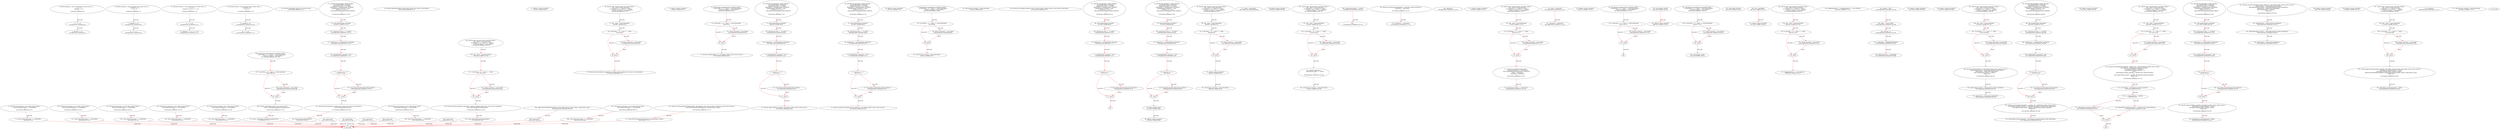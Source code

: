 digraph  {
13 [label="2_ function add(uint a, uint b) internal pure returns (uint c) {	 \n        c = a + b;\n        require(c >= a);\n    }\n13-function_definition-3-6", method="add(uint a,uint b)", type_label=function_definition];
31 [label="3_ c = a + b;\n31-expression_statement-4-4", method="add(uint a,uint b)", type_label=expression_statement];
37 [label="4_ require(c >= a);\n37-expression_statement-5-5", method="add(uint a,uint b)", type_label=expression_statement];
44 [label="6_ function sub(uint a, uint b) internal pure returns (uint c) {	 \n        require(b <= a);\n        c = a - b;\n    }\n44-function_definition-7-10", method="sub(uint a,uint b)", type_label=function_definition];
62 [label="7_ require(b <= a);\n62-expression_statement-8-8", method="sub(uint a,uint b)", type_label=expression_statement];
69 [label="8_ c = a - b;\n69-expression_statement-9-9", method="sub(uint a,uint b)", type_label=expression_statement];
75 [label="10_ function mul(uint a, uint b) internal pure returns (uint c) {	 \n        c = a * b;\n        require(a == 0 || c / a == b);\n    }\n75-function_definition-11-14", method="mul(uint a,uint b)", type_label=function_definition];
93 [label="11_ c = a * b;\n93-expression_statement-12-12", method="mul(uint a,uint b)", type_label=expression_statement];
99 [label="12_ require(a == 0 || c / a == b);\n99-expression_statement-13-13", method="mul(uint a,uint b)", type_label=expression_statement];
112 [label="14_ function div(uint a, uint b) internal pure returns (uint c) {	 \n        require(b > 0);\n        c = a / b;\n    }\n112-function_definition-15-18", method="div(uint a,uint b)", type_label=function_definition];
130 [label="15_ require(b > 0);\n130-expression_statement-16-16", method="div(uint a,uint b)", type_label=expression_statement];
137 [label="16_ c = a / b;\n137-expression_statement-17-17", method="div(uint a,uint b)", type_label=expression_statement];
146 [label="20_ function totalSupply() public view returns (uint);\n146-function_definition-21-21", method="totalSupply()", type_label=function_definition];
154 [label="21_ function bug_tmstmp25() view public returns (bool) {\n    return block.timestamp >= 1546300800;\n  }\n154-function_definition-22-24", method="bug_tmstmp25()", type_label=function_definition];
163 [label="22_ return block.timestamp >= 1546300800;\n163-return-23-23", method="bug_tmstmp25()", type_label=return];
169 [label="24_ function balanceOf(address tokenOwner) public view returns (uint balance);\n169-function_definition-25-25", method="balanceOf(address tokenOwner)", type_label=function_definition];
182 [label="25_ address winner_tmstmp19;\n182-new_variable-26-26", method="", type_label=new_variable];
186 [label="26_ function play_tmstmp19(uint startTime) public {\n	uint _vtime = block.timestamp;\n	if (startTime + (5 * 1 days) == _vtime){\n		winner_tmstmp19 = msg.sender;}}\n186-function_definition-27-30", method="play_tmstmp19(uint startTime)", type_label=function_definition];
194 [label="27_ uint _vtime = block.timestamp;\n194-new_variable-28-28", method="play_tmstmp19(uint startTime)", type_label=new_variable];
202 [label="28_ if_startTime + (5 * 1 days) == _vtime\n202-if-29-30", method="play_tmstmp19(uint startTime)", type_label=if];
2109 [label="28_ end_if", method="play_tmstmp19(uint startTime)", type_label=end_if];
213 [label="29_ winner_tmstmp19 = msg.sender;\n213-expression_statement-30-30", method="play_tmstmp19(uint startTime)", type_label=expression_statement];
219 [label="30_ function allowance(address tokenOwner, address spender) public view returns (uint remaining);\n219-function_definition-31-31", method="allowance(address tokenOwner,address spender)", type_label=function_definition];
236 [label="31_ address winner_tmstmp26;\n236-new_variable-32-32", method="", type_label=new_variable];
240 [label="32_ function play_tmstmp26(uint startTime) public {\n	if (startTime + (5 * 1 days) == block.timestamp){\n		winner_tmstmp26 = msg.sender;}}\n240-function_definition-33-35", method="play_tmstmp26(uint startTime)", type_label=function_definition];
248 [label="33_ if_startTime + (5 * 1 days) == block.timestamp\n248-if-34-35", method="play_tmstmp26(uint startTime)", type_label=if];
2155 [label="33_ end_if", method="play_tmstmp26(uint startTime)", type_label=end_if];
261 [label="34_ winner_tmstmp26 = msg.sender;\n261-expression_statement-35-35", method="play_tmstmp26(uint startTime)", type_label=expression_statement];
267 [label="35_ function transfer(address to, uint tokens) public returns (bool success);\n267-function_definition-36-36", method="transfer(address to,uint tokens)", type_label=function_definition];
283 [label="36_ function bug_tmstmp20 () public payable {\n	uint pastBlockTime_tmstmp20;  \n	require(msg.value == 10 ether);  \n        require(now != pastBlockTime_tmstmp20);  \n        pastBlockTime_tmstmp20 = now;        \n        if(now % 15 == 0) {  \n            msg.sender.transfer(address(this).balance);\n        }\n    }\n283-function_definition-37-45", method="bug_tmstmp20()", type_label=function_definition];
288 [label="37_ uint pastBlockTime_tmstmp20;\n288-new_variable-38-38", method="bug_tmstmp20()", type_label=new_variable];
293 [label="38_ require(msg.value == 10 ether);\n293-expression_statement-39-39", method="bug_tmstmp20()", type_label=expression_statement];
303 [label="39_ require(now != pastBlockTime_tmstmp20);\n303-expression_statement-40-40", method="bug_tmstmp20()", type_label=expression_statement];
310 [label="40_ pastBlockTime_tmstmp20 = now;\n310-expression_statement-41-41", method="bug_tmstmp20()", type_label=expression_statement];
314 [label="41_ if_now % 15 == 0\n314-if-42-44", method="bug_tmstmp20()", type_label=if];
2221 [label="41_ end_if", method="bug_tmstmp20()", type_label=end_if];
321 [label="42_ msg.sender.transfer(address(this).balance);\n321-expression_statement-43-43", method="bug_tmstmp20()", type_label=expression_statement];
334 [label="45_ function approve(address spender, uint tokens) public returns (bool success);\n334-function_definition-46-46", method="approve(address spender,uint tokens)", type_label=function_definition];
350 [label="46_ function bug_tmstmp32 () public payable {\n	uint pastBlockTime_tmstmp32;  \n	require(msg.value == 10 ether);  \n        require(now != pastBlockTime_tmstmp32);  \n        pastBlockTime_tmstmp32 = now;        \n        if(now % 15 == 0) {  \n            msg.sender.transfer(address(this).balance);\n        }\n    }\n350-function_definition-47-55", method="bug_tmstmp32()", type_label=function_definition];
355 [label="47_ uint pastBlockTime_tmstmp32;\n355-new_variable-48-48", method="bug_tmstmp32()", type_label=new_variable];
360 [label="48_ require(msg.value == 10 ether);\n360-expression_statement-49-49", method="bug_tmstmp32()", type_label=expression_statement];
370 [label="49_ require(now != pastBlockTime_tmstmp32);\n370-expression_statement-50-50", method="bug_tmstmp32()", type_label=expression_statement];
377 [label="50_ pastBlockTime_tmstmp32 = now;\n377-expression_statement-51-51", method="bug_tmstmp32()", type_label=expression_statement];
381 [label="51_ if_now % 15 == 0\n381-if-52-54", method="bug_tmstmp32()", type_label=if];
2288 [label="51_ end_if", method="bug_tmstmp32()", type_label=end_if];
388 [label="52_ msg.sender.transfer(address(this).balance);\n388-expression_statement-53-53", method="bug_tmstmp32()", type_label=expression_statement];
401 [label="55_ function transferFrom(address from, address to, uint tokens) public returns (bool success);\n401-function_definition-56-56", method="transferFrom(address from,address to,uint tokens)", type_label=function_definition];
421 [label="56_ address winner_tmstmp38;\n421-new_variable-57-57", method="", type_label=new_variable];
425 [label="57_ function play_tmstmp38(uint startTime) public {\n	if (startTime + (5 * 1 days) == block.timestamp){\n		winner_tmstmp38 = msg.sender;}}\n425-function_definition-58-60", method="play_tmstmp38(uint startTime)", type_label=function_definition];
433 [label="58_ if_startTime + (5 * 1 days) == block.timestamp\n433-if-59-60", method="play_tmstmp38(uint startTime)", type_label=if];
2340 [label="58_ end_if", method="play_tmstmp38(uint startTime)", type_label=end_if];
446 [label="59_ winner_tmstmp38 = msg.sender;\n446-expression_statement-60-60", method="play_tmstmp38(uint startTime)", type_label=expression_statement];
452 [label="60_ uint256 bugv_tmstmp2 = block.timestamp;\n452-new_variable-61-61", method="", type_label=new_variable];
473 [label="62_ uint256 bugv_tmstmp3 = block.timestamp;\n473-new_variable-63-63", method="", type_label=new_variable];
497 [label="66_ function receiveApproval(address from, uint256 tokens, address token, bytes memory data) public;\n497-function_definition-67-67", method="receiveApproval(address from,uint256 tokens,address token,bytes memory data)", type_label=function_definition];
516 [label="67_ function bug_tmstmp4 () public payable {\n	uint pastBlockTime_tmstmp4;  \n	require(msg.value == 10 ether);  \n        require(now != pastBlockTime_tmstmp4);  \n        pastBlockTime_tmstmp4 = now;        \n        if(now % 15 == 0) {  \n            msg.sender.transfer(address(this).balance);\n        }\n    }\n516-function_definition-68-76", method="bug_tmstmp4()", type_label=function_definition];
521 [label="68_ uint pastBlockTime_tmstmp4;\n521-new_variable-69-69", method="bug_tmstmp4()", type_label=new_variable];
526 [label="69_ require(msg.value == 10 ether);\n526-expression_statement-70-70", method="bug_tmstmp4()", type_label=expression_statement];
536 [label="70_ require(now != pastBlockTime_tmstmp4);\n536-expression_statement-71-71", method="bug_tmstmp4()", type_label=expression_statement];
543 [label="71_ pastBlockTime_tmstmp4 = now;\n543-expression_statement-72-72", method="bug_tmstmp4()", type_label=expression_statement];
547 [label="72_ if_now % 15 == 0\n547-if-73-75", method="bug_tmstmp4()", type_label=if];
2454 [label="72_ end_if", method="bug_tmstmp4()", type_label=end_if];
554 [label="73_ msg.sender.transfer(address(this).balance);\n554-expression_statement-74-74", method="bug_tmstmp4()", type_label=expression_statement];
570 [label="78_ function bug_tmstmp12 () public payable {\n	uint pastBlockTime_tmstmp12;  \n	require(msg.value == 10 ether);  \n        require(now != pastBlockTime_tmstmp12);  \n        pastBlockTime_tmstmp12 = now;        \n        if(now % 15 == 0) {  \n            msg.sender.transfer(address(this).balance);\n        }\n    }\n570-function_definition-79-87", method="bug_tmstmp12()", type_label=function_definition];
575 [label="79_ uint pastBlockTime_tmstmp12;\n575-new_variable-80-80", method="bug_tmstmp12()", type_label=new_variable];
580 [label="80_ require(msg.value == 10 ether);\n580-expression_statement-81-81", method="bug_tmstmp12()", type_label=expression_statement];
590 [label="81_ require(now != pastBlockTime_tmstmp12);\n590-expression_statement-82-82", method="bug_tmstmp12()", type_label=expression_statement];
597 [label="82_ pastBlockTime_tmstmp12 = now;\n597-expression_statement-83-83", method="bug_tmstmp12()", type_label=expression_statement];
601 [label="83_ if_now % 15 == 0\n601-if-84-86", method="bug_tmstmp12()", type_label=if];
2508 [label="83_ end_if", method="bug_tmstmp12()", type_label=end_if];
608 [label="84_ msg.sender.transfer(address(this).balance);\n608-expression_statement-85-85", method="bug_tmstmp12()", type_label=expression_statement];
621 [label="87_ address public owner;\n621-new_variable-88-88", method="", type_label=new_variable];
626 [label="88_ address winner_tmstmp11;\n626-new_variable-89-89", method="", type_label=new_variable];
630 [label="89_ function play_tmstmp11(uint startTime) public {\n	uint _vtime = block.timestamp;\n	if (startTime + (5 * 1 days) == _vtime){\n		winner_tmstmp11 = msg.sender;}}\n630-function_definition-90-93", method="play_tmstmp11(uint startTime)", type_label=function_definition];
638 [label="90_ uint _vtime = block.timestamp;\n638-new_variable-91-91", method="play_tmstmp11(uint startTime)", type_label=new_variable];
646 [label="91_ if_startTime + (5 * 1 days) == _vtime\n646-if-92-93", method="play_tmstmp11(uint startTime)", type_label=if];
2553 [label="91_ end_if", method="play_tmstmp11(uint startTime)", type_label=end_if];
657 [label="92_ winner_tmstmp11 = msg.sender;\n657-expression_statement-93-93", method="play_tmstmp11(uint startTime)", type_label=expression_statement];
663 [label="93_ address public newOwner;\n663-new_variable-94-94", method="", type_label=new_variable];
668 [label="94_ uint256 bugv_tmstmp4 = block.timestamp;\n668-new_variable-95-95", method="", type_label=new_variable];
687 [label="97_ owner = msg.sender;\n687-expression_statement-98-98", method="", type_label=expression_statement];
693 [label="99_ address winner_tmstmp7;\n693-new_variable-100-100", method="", type_label=new_variable];
697 [label="100_ function play_tmstmp7(uint startTime) public {\n	uint _vtime = block.timestamp;\n	if (startTime + (5 * 1 days) == _vtime){\n		winner_tmstmp7 = msg.sender;}}\n697-function_definition-101-104", method="play_tmstmp7(uint startTime)", type_label=function_definition];
705 [label="101_ uint _vtime = block.timestamp;\n705-new_variable-102-102", method="play_tmstmp7(uint startTime)", type_label=new_variable];
713 [label="102_ if_startTime + (5 * 1 days) == _vtime\n713-if-103-104", method="play_tmstmp7(uint startTime)", type_label=if];
2620 [label="102_ end_if", method="play_tmstmp7(uint startTime)", type_label=end_if];
724 [label="103_ winner_tmstmp7 = msg.sender;\n724-expression_statement-104-104", method="play_tmstmp7(uint startTime)", type_label=expression_statement];
730 [label="104_ modifier onlyOwner {\n        require(msg.sender == owner);\n        _;\n    }\n730-expression_statement-105-108", method="", type_label=expression_statement];
733 [label="105_ require(msg.sender == owner);\n733-expression_statement-106-106", method="", type_label=expression_statement];
742 [label="106_ _;\n742-expression_statement-107-107", method="", type_label=expression_statement];
744 [label="108_ uint256 bugv_tmstmp1 = block.timestamp;\n744-new_variable-109-109", method="", type_label=new_variable];
751 [label="109_ function transferOwnership(address _newOwner) public onlyOwner {\n        newOwner = _newOwner;\n    }\n751-function_definition-110-112", method="transferOwnership(address _newOwner)", type_label=function_definition];
758 [label="109_ onlyOwner\n758-expression_statement-110-110", method="transferOwnership(address _newOwner)", type_label=expression_statement];
761 [label="110_ newOwner = _newOwner;\n761-expression_statement-111-111", method="transferOwnership(address _newOwner)", type_label=expression_statement];
765 [label="112_ address winner_tmstmp23;\n765-new_variable-113-113", method="", type_label=new_variable];
769 [label="113_ function play_tmstmp23(uint startTime) public {\n	uint _vtime = block.timestamp;\n	if (startTime + (5 * 1 days) == _vtime){\n		winner_tmstmp23 = msg.sender;}}\n769-function_definition-114-117", method="play_tmstmp23(uint startTime)", type_label=function_definition];
777 [label="114_ uint _vtime = block.timestamp;\n777-new_variable-115-115", method="play_tmstmp23(uint startTime)", type_label=new_variable];
785 [label="115_ if_startTime + (5 * 1 days) == _vtime\n785-if-116-117", method="play_tmstmp23(uint startTime)", type_label=if];
2692 [label="115_ end_if", method="play_tmstmp23(uint startTime)", type_label=end_if];
796 [label="116_ winner_tmstmp23 = msg.sender;\n796-expression_statement-117-117", method="play_tmstmp23(uint startTime)", type_label=expression_statement];
802 [label="117_ function acceptOwnership() public {\n        require(msg.sender == newOwner);\n        emit OwnershipTransferred(owner, newOwner);	 \n        owner = newOwner;\n        newOwner = address(0);\n    }\n802-function_definition-118-123", method="acceptOwnership()", type_label=function_definition];
806 [label="118_ require(msg.sender == newOwner);\n806-expression_statement-119-119", method="acceptOwnership()", type_label=expression_statement];
821 [label="120_ owner = newOwner;\n821-expression_statement-121-121", method="acceptOwnership()", type_label=expression_statement];
825 [label="121_ newOwner = address(0);\n825-expression_statement-122-122", method="acceptOwnership()", type_label=expression_statement];
831 [label="123_ address winner_tmstmp14;\n831-new_variable-124-124", method="", type_label=new_variable];
835 [label="124_ function play_tmstmp14(uint startTime) public {\n	if (startTime + (5 * 1 days) == block.timestamp){\n		winner_tmstmp14 = msg.sender;}}\n835-function_definition-125-127", method="play_tmstmp14(uint startTime)", type_label=function_definition];
843 [label="125_ if_startTime + (5 * 1 days) == block.timestamp\n843-if-126-127", method="play_tmstmp14(uint startTime)", type_label=if];
2750 [label="125_ end_if", method="play_tmstmp14(uint startTime)", type_label=end_if];
856 [label="126_ winner_tmstmp14 = msg.sender;\n856-expression_statement-127-127", method="play_tmstmp14(uint startTime)", type_label=expression_statement];
876 [label="130_ function bug_tmstmp1() view public returns (bool) {\n    return block.timestamp >= 1546300800;\n  }\n876-function_definition-131-133", method="bug_tmstmp1()", type_label=function_definition];
885 [label="131_ return block.timestamp >= 1546300800;\n885-return-132-132", method="bug_tmstmp1()", type_label=return];
891 [label="133_ string public symbol;\n891-new_variable-134-134", method="", type_label=new_variable];
896 [label="134_ address winner_tmstmp2;\n896-new_variable-135-135", method="", type_label=new_variable];
900 [label="135_ function play_tmstmp2(uint startTime) public {\n	if (startTime + (5 * 1 days) == block.timestamp){\n		winner_tmstmp2 = msg.sender;}}\n900-function_definition-136-138", method="play_tmstmp2(uint startTime)", type_label=function_definition];
908 [label="136_ if_startTime + (5 * 1 days) == block.timestamp\n908-if-137-138", method="play_tmstmp2(uint startTime)", type_label=if];
2815 [label="136_ end_if", method="play_tmstmp2(uint startTime)", type_label=end_if];
921 [label="137_ winner_tmstmp2 = msg.sender;\n921-expression_statement-138-138", method="play_tmstmp2(uint startTime)", type_label=expression_statement];
927 [label="138_ string public  name;\n927-new_variable-139-139", method="", type_label=new_variable];
932 [label="139_ function bug_tmstmp17() view public returns (bool) {\n    return block.timestamp >= 1546300800;\n  }\n932-function_definition-140-142", method="bug_tmstmp17()", type_label=function_definition];
941 [label="140_ return block.timestamp >= 1546300800;\n941-return-141-141", method="bug_tmstmp17()", type_label=return];
947 [label="142_ uint8 public decimals;\n947-new_variable-143-143", method="", type_label=new_variable];
952 [label="143_ function bug_tmstmp37() view public returns (bool) {\n    return block.timestamp >= 1546300800;\n  }\n952-function_definition-144-146", method="bug_tmstmp37()", type_label=function_definition];
961 [label="144_ return block.timestamp >= 1546300800;\n961-return-145-145", method="bug_tmstmp37()", type_label=return];
967 [label="146_ uint _totalSupply;\n967-new_variable-147-147", method="", type_label=new_variable];
971 [label="147_ address winner_tmstmp3;\n971-new_variable-148-148", method="", type_label=new_variable];
975 [label="148_ function play_tmstmp3(uint startTime) public {\n	uint _vtime = block.timestamp;\n	if (startTime + (5 * 1 days) == _vtime){\n		winner_tmstmp3 = msg.sender;}}\n975-function_definition-149-152", method="play_tmstmp3(uint startTime)", type_label=function_definition];
983 [label="149_ uint _vtime = block.timestamp;\n983-new_variable-150-150", method="play_tmstmp3(uint startTime)", type_label=new_variable];
991 [label="150_ if_startTime + (5 * 1 days) == _vtime\n991-if-151-152", method="play_tmstmp3(uint startTime)", type_label=if];
2898 [label="150_ end_if", method="play_tmstmp3(uint startTime)", type_label=end_if];
1002 [label="151_ winner_tmstmp3 = msg.sender;\n1002-expression_statement-152-152", method="play_tmstmp3(uint startTime)", type_label=expression_statement];
1008 [label="152_ mapping(address => uint) balances;\n1008-new_variable-153-153", method="", type_label=new_variable];
1014 [label="153_ function bug_tmstmp9() view public returns (bool) {\n    return block.timestamp >= 1546300800;\n  }\n1014-function_definition-154-156", method="bug_tmstmp9()", type_label=function_definition];
1023 [label="154_ return block.timestamp >= 1546300800;\n1023-return-155-155", method="bug_tmstmp9()", type_label=return];
1029 [label="156_ mapping(address => mapping(address => uint)) allowed;\n1029-new_variable-157-157", method="", type_label=new_variable];
1039 [label="158_ symbol = \"XQC\";\n1039-expression_statement-159-159", method="", type_label=expression_statement];
1044 [label="159_ name = \"Quras Token\";\n1044-expression_statement-160-160", method="", type_label=expression_statement];
1049 [label="160_ decimals = 8;\n1049-expression_statement-161-161", method="", type_label=expression_statement];
1053 [label="161_ _totalSupply = 88888888800000000;\n1053-expression_statement-162-162", method="", type_label=expression_statement];
1057 [label="162_ balances[owner] = _totalSupply;\n1057-expression_statement-163-163", method="", type_label=expression_statement];
1073 [label="165_ address winner_tmstmp30;\n1073-new_variable-166-166", method="", type_label=new_variable];
1077 [label="166_ function play_tmstmp30(uint startTime) public {\n	if (startTime + (5 * 1 days) == block.timestamp){\n		winner_tmstmp30 = msg.sender;}}\n1077-function_definition-167-169", method="play_tmstmp30(uint startTime)", type_label=function_definition];
1085 [label="167_ if_startTime + (5 * 1 days) == block.timestamp\n1085-if-168-169", method="play_tmstmp30(uint startTime)", type_label=if];
2992 [label="167_ end_if", method="play_tmstmp30(uint startTime)", type_label=end_if];
1098 [label="168_ winner_tmstmp30 = msg.sender;\n1098-expression_statement-169-169", method="play_tmstmp30(uint startTime)", type_label=expression_statement];
1104 [label="169_ function totalSupply() public view returns (uint) {		 \n        return _totalSupply.sub(balances[address(0)]);\n    }\n1104-function_definition-170-172", method="totalSupply()", type_label=function_definition];
1113 [label="170_ return _totalSupply.sub(balances[address(0)]);\n1113-return-171-171", method="totalSupply()", type_label=return];
1124 [label="172_ function bug_tmstmp8 () public payable {\n	uint pastBlockTime_tmstmp8;  \n	require(msg.value == 10 ether);  \n        require(now != pastBlockTime_tmstmp8);  \n        pastBlockTime_tmstmp8 = now;        \n        if(now % 15 == 0) {  \n            msg.sender.transfer(address(this).balance);\n        }\n    }\n1124-function_definition-173-181", method="bug_tmstmp8()", type_label=function_definition];
1129 [label="173_ uint pastBlockTime_tmstmp8;\n1129-new_variable-174-174", method="bug_tmstmp8()", type_label=new_variable];
1134 [label="174_ require(msg.value == 10 ether);\n1134-expression_statement-175-175", method="bug_tmstmp8()", type_label=expression_statement];
1144 [label="175_ require(now != pastBlockTime_tmstmp8);\n1144-expression_statement-176-176", method="bug_tmstmp8()", type_label=expression_statement];
1151 [label="176_ pastBlockTime_tmstmp8 = now;\n1151-expression_statement-177-177", method="bug_tmstmp8()", type_label=expression_statement];
1155 [label="177_ if_now % 15 == 0\n1155-if-178-180", method="bug_tmstmp8()", type_label=if];
3062 [label="177_ end_if", method="bug_tmstmp8()", type_label=end_if];
1162 [label="178_ msg.sender.transfer(address(this).balance);\n1162-expression_statement-179-179", method="bug_tmstmp8()", type_label=expression_statement];
1175 [label="181_ function balanceOf(address tokenOwner) public view returns (uint balance) {		 \n        return balances[tokenOwner];\n    }\n1175-function_definition-182-184", method="balanceOf(address tokenOwner)", type_label=function_definition];
1189 [label="182_ return balances[tokenOwner];\n1189-return-183-183", method="balanceOf(address tokenOwner)", type_label=return];
1193 [label="184_ address winner_tmstmp39;\n1193-new_variable-185-185", method="", type_label=new_variable];
1197 [label="185_ function play_tmstmp39(uint startTime) public {\n	uint _vtime = block.timestamp;\n	if (startTime + (5 * 1 days) == _vtime){\n		winner_tmstmp39 = msg.sender;}}\n1197-function_definition-186-189", method="play_tmstmp39(uint startTime)", type_label=function_definition];
1205 [label="186_ uint _vtime = block.timestamp;\n1205-new_variable-187-187", method="play_tmstmp39(uint startTime)", type_label=new_variable];
1213 [label="187_ if_startTime + (5 * 1 days) == _vtime\n1213-if-188-189", method="play_tmstmp39(uint startTime)", type_label=if];
3120 [label="187_ end_if", method="play_tmstmp39(uint startTime)", type_label=end_if];
1224 [label="188_ winner_tmstmp39 = msg.sender;\n1224-expression_statement-189-189", method="play_tmstmp39(uint startTime)", type_label=expression_statement];
1230 [label="189_ function transfer(address to, uint tokens) public returns (bool success) {\n        balances[msg.sender] = balances[msg.sender].sub(tokens);\n        balances[to] = balances[to].add(tokens);\n        emit Transfer(msg.sender, to, tokens);		 \n        return true;\n    }\n1230-function_definition-190-195", method="transfer(address to,uint tokens)", type_label=function_definition];
1247 [label="190_ balances[msg.sender] = balances[msg.sender].sub(tokens);\n1247-expression_statement-191-191", method="transfer(address to,uint tokens)", type_label=expression_statement];
1264 [label="191_ balances[to] = balances[to].add(tokens);\n1264-expression_statement-192-192", method="transfer(address to,uint tokens)", type_label=expression_statement];
1287 [label="193_ return true;\n1287-return-194-194", method="transfer(address to,uint tokens)", type_label=return];
1290 [label="195_ function bug_tmstmp36 () public payable {\n	uint pastBlockTime_tmstmp36;  \n	require(msg.value == 10 ether);  \n        require(now != pastBlockTime_tmstmp36);  \n        pastBlockTime_tmstmp36 = now;        \n        if(now % 15 == 0) {  \n            msg.sender.transfer(address(this).balance);\n        }\n    }\n1290-function_definition-196-204", method="bug_tmstmp36()", type_label=function_definition];
1295 [label="196_ uint pastBlockTime_tmstmp36;\n1295-new_variable-197-197", method="bug_tmstmp36()", type_label=new_variable];
1300 [label="197_ require(msg.value == 10 ether);\n1300-expression_statement-198-198", method="bug_tmstmp36()", type_label=expression_statement];
1310 [label="198_ require(now != pastBlockTime_tmstmp36);\n1310-expression_statement-199-199", method="bug_tmstmp36()", type_label=expression_statement];
1317 [label="199_ pastBlockTime_tmstmp36 = now;\n1317-expression_statement-200-200", method="bug_tmstmp36()", type_label=expression_statement];
1321 [label="200_ if_now % 15 == 0\n1321-if-201-203", method="bug_tmstmp36()", type_label=if];
3228 [label="200_ end_if", method="bug_tmstmp36()", type_label=end_if];
1328 [label="201_ msg.sender.transfer(address(this).balance);\n1328-expression_statement-202-202", method="bug_tmstmp36()", type_label=expression_statement];
1341 [label="204_ function increaseApproval(address _spender, uint _addedValue) public returns (bool) {\n        allowed[msg.sender][_spender] = allowed[msg.sender][_spender].add(_addedValue);\n        emit Approval(msg.sender, _spender, allowed[msg.sender][_spender]);\n        return true;\n    }\n1341-function_definition-205-209", method="increaseApproval(address _spender,uint _addedValue)", type_label=function_definition];
1357 [label="205_ allowed[msg.sender][_spender] = allowed[msg.sender][_spender].add(_addedValue);\n1357-expression_statement-206-206", method="increaseApproval(address _spender,uint _addedValue)", type_label=expression_statement];
1394 [label="207_ return true;\n1394-return-208-208", method="increaseApproval(address _spender,uint _addedValue)", type_label=return];
1397 [label="209_ address winner_tmstmp35;\n1397-new_variable-210-210", method="", type_label=new_variable];
1401 [label="210_ function play_tmstmp35(uint startTime) public {\n	uint _vtime = block.timestamp;\n	if (startTime + (5 * 1 days) == _vtime){\n		winner_tmstmp35 = msg.sender;}}\n1401-function_definition-211-214", method="play_tmstmp35(uint startTime)", type_label=function_definition];
1409 [label="211_ uint _vtime = block.timestamp;\n1409-new_variable-212-212", method="play_tmstmp35(uint startTime)", type_label=new_variable];
1417 [label="212_ if_startTime + (5 * 1 days) == _vtime\n1417-if-213-214", method="play_tmstmp35(uint startTime)", type_label=if];
3324 [label="212_ end_if", method="play_tmstmp35(uint startTime)", type_label=end_if];
1428 [label="213_ winner_tmstmp35 = msg.sender;\n1428-expression_statement-214-214", method="play_tmstmp35(uint startTime)", type_label=expression_statement];
1434 [label="214_ function decreaseApproval(address _spender, uint _subtractedValue) public returns (bool) {\n        uint oldValue = allowed[msg.sender][_spender];\n        if (_subtractedValue > oldValue) {\n            allowed[msg.sender][_spender] = 0;\n        } else {\n            allowed[msg.sender][_spender] = oldValue.sub(_subtractedValue);\n        }\n        emit Approval(msg.sender, _spender, allowed[msg.sender][_spender]);\n        return true;\n    }\n1434-function_definition-215-224", method="decreaseApproval(address _spender,uint _subtractedValue)", type_label=function_definition];
1450 [label="215_ uint oldValue = allowed[msg.sender][_spender];\n1450-new_variable-216-216", method="decreaseApproval(address _spender,uint _subtractedValue)", type_label=new_variable];
1462 [label="216_ if__subtractedValue > oldValue\n1462-if-217-221", method="decreaseApproval(address _spender,uint _subtractedValue)", type_label=if];
3369 [label="216_ end_if", method="decreaseApproval(address _spender,uint _subtractedValue)", type_label=end_if];
1467 [label="217_ allowed[msg.sender][_spender] = 0;\n1467-expression_statement-218-218", method="decreaseApproval(address _spender,uint _subtractedValue)", type_label=expression_statement];
1478 [label="219_ allowed[msg.sender][_spender] = oldValue.sub(_subtractedValue);\n1478-expression_statement-220-220", method="decreaseApproval(address _spender,uint _subtractedValue)", type_label=expression_statement];
1509 [label="222_ return true;\n1509-return-223-223", method="decreaseApproval(address _spender,uint _subtractedValue)", type_label=return];
1512 [label="224_ function bug_tmstmp40 () public payable {\n	uint pastBlockTime_tmstmp40;  \n	require(msg.value == 10 ether);  \n        require(now != pastBlockTime_tmstmp40);  \n        pastBlockTime_tmstmp40 = now;        \n        if(now % 15 == 0) {  \n            msg.sender.transfer(address(this).balance);\n        }\n    }\n1512-function_definition-225-233", method="bug_tmstmp40()", type_label=function_definition];
1517 [label="225_ uint pastBlockTime_tmstmp40;\n1517-new_variable-226-226", method="bug_tmstmp40()", type_label=new_variable];
1522 [label="226_ require(msg.value == 10 ether);\n1522-expression_statement-227-227", method="bug_tmstmp40()", type_label=expression_statement];
1532 [label="227_ require(now != pastBlockTime_tmstmp40);\n1532-expression_statement-228-228", method="bug_tmstmp40()", type_label=expression_statement];
1539 [label="228_ pastBlockTime_tmstmp40 = now;\n1539-expression_statement-229-229", method="bug_tmstmp40()", type_label=expression_statement];
1543 [label="229_ if_now % 15 == 0\n1543-if-230-232", method="bug_tmstmp40()", type_label=if];
3450 [label="229_ end_if", method="bug_tmstmp40()", type_label=end_if];
1550 [label="230_ msg.sender.transfer(address(this).balance);\n1550-expression_statement-231-231", method="bug_tmstmp40()", type_label=expression_statement];
1563 [label="233_ function approve(address spender, uint tokens) public returns (bool success) {\n        allowed[msg.sender][spender] = tokens;\n        emit Approval(msg.sender, spender, tokens);		 \n        return true;\n    }\n1563-function_definition-234-238", method="approve(address spender,uint tokens)", type_label=function_definition];
1580 [label="234_ allowed[msg.sender][spender] = tokens;\n1580-expression_statement-235-235", method="approve(address spender,uint tokens)", type_label=expression_statement];
1600 [label="236_ return true;\n1600-return-237-237", method="approve(address spender,uint tokens)", type_label=return];
1603 [label="238_ function bug_tmstmp33() view public returns (bool) {\n    return block.timestamp >= 1546300800;\n  }\n1603-function_definition-239-241", method="bug_tmstmp33()", type_label=function_definition];
1612 [label="239_ return block.timestamp >= 1546300800;\n1612-return-240-240", method="bug_tmstmp33()", type_label=return];
1618 [label="241_ function transferFrom(address from, address to, uint tokens) public returns (bool success) {\n        balances[from] = balances[from].sub(tokens);\n        allowed[from][msg.sender] = allowed[from][msg.sender].sub(tokens);\n        balances[to] = balances[to].add(tokens);\n        emit Transfer(from, to, tokens);		 \n        return true;\n    }\n1618-function_definition-242-248", method="transferFrom(address from,address to,uint tokens)", type_label=function_definition];
1639 [label="242_ balances[from] = balances[from].sub(tokens);\n1639-expression_statement-243-243", method="transferFrom(address from,address to,uint tokens)", type_label=expression_statement];
1652 [label="243_ allowed[from][msg.sender] = allowed[from][msg.sender].sub(tokens);\n1652-expression_statement-244-244", method="transferFrom(address from,address to,uint tokens)", type_label=expression_statement];
1673 [label="244_ balances[to] = balances[to].add(tokens);\n1673-expression_statement-245-245", method="transferFrom(address from,address to,uint tokens)", type_label=expression_statement];
1694 [label="246_ return true;\n1694-return-247-247", method="transferFrom(address from,address to,uint tokens)", type_label=return];
1697 [label="248_ address winner_tmstmp27;\n1697-new_variable-249-249", method="", type_label=new_variable];
1701 [label="249_ function play_tmstmp27(uint startTime) public {\n	uint _vtime = block.timestamp;\n	if (startTime + (5 * 1 days) == _vtime){\n		winner_tmstmp27 = msg.sender;}}\n1701-function_definition-250-253", method="play_tmstmp27(uint startTime)", type_label=function_definition];
1709 [label="250_ uint _vtime = block.timestamp;\n1709-new_variable-251-251", method="play_tmstmp27(uint startTime)", type_label=new_variable];
1717 [label="251_ if_startTime + (5 * 1 days) == _vtime\n1717-if-252-253", method="play_tmstmp27(uint startTime)", type_label=if];
3624 [label="251_ end_if", method="play_tmstmp27(uint startTime)", type_label=end_if];
1728 [label="252_ winner_tmstmp27 = msg.sender;\n1728-expression_statement-253-253", method="play_tmstmp27(uint startTime)", type_label=expression_statement];
1734 [label="253_ function allowance(address tokenOwner, address spender) public view returns (uint remaining) {		 \n        return allowed[tokenOwner][spender];\n    }\n1734-function_definition-254-256", method="allowance(address tokenOwner,address spender)", type_label=function_definition];
1752 [label="254_ return allowed[tokenOwner][spender];\n1752-return-255-255", method="allowance(address tokenOwner,address spender)", type_label=return];
1758 [label="256_ address winner_tmstmp31;\n1758-new_variable-257-257", method="", type_label=new_variable];
1762 [label="257_ function play_tmstmp31(uint startTime) public {\n	uint _vtime = block.timestamp;\n	if (startTime + (5 * 1 days) == _vtime){\n		winner_tmstmp31 = msg.sender;}}\n1762-function_definition-258-261", method="play_tmstmp31(uint startTime)", type_label=function_definition];
1770 [label="258_ uint _vtime = block.timestamp;\n1770-new_variable-259-259", method="play_tmstmp31(uint startTime)", type_label=new_variable];
1778 [label="259_ if_startTime + (5 * 1 days) == _vtime\n1778-if-260-261", method="play_tmstmp31(uint startTime)", type_label=if];
3685 [label="259_ end_if", method="play_tmstmp31(uint startTime)", type_label=end_if];
1789 [label="260_ winner_tmstmp31 = msg.sender;\n1789-expression_statement-261-261", method="play_tmstmp31(uint startTime)", type_label=expression_statement];
1795 [label="261_ function approveAndCall(address spender, uint tokens, bytes memory data) public returns (bool success) {\n        allowed[msg.sender][spender] = tokens;\n        emit Approval(msg.sender, spender, tokens);		 \n        ApproveAndCallFallBack(spender).receiveApproval(msg.sender, tokens, address(this), data);\n        return true;\n    }\n1795-function_definition-262-267", method="approveAndCall(address spender,uint tokens,bytes memory data)", type_label=function_definition];
1816 [label="262_ allowed[msg.sender][spender] = tokens;\n1816-expression_statement-263-263", method="approveAndCall(address spender,uint tokens,bytes memory data)", type_label=expression_statement];
1836 [label="264_ ApproveAndCallFallBack(spender).receiveApproval(msg.sender, tokens, address(this), data);\n1836-expression_statement-265-265", method="approveAndCall(address spender,uint tokens,bytes memory data)", type_label=expression_statement];
1856 [label="265_ return true;\n1856-return-266-266", method="approveAndCall(address spender,uint tokens,bytes memory data)", type_label=return];
1859 [label="267_ function bug_tmstmp13() view public returns (bool) {\n    return block.timestamp >= 1546300800;\n  }\n1859-function_definition-268-270", method="bug_tmstmp13()", type_label=function_definition];
1868 [label="268_ return block.timestamp >= 1546300800;\n1868-return-269-269", method="bug_tmstmp13()", type_label=return];
1874 [label="270_ function transferAnyERC20Token(address tokenAddress, uint tokens) public onlyOwner returns (bool success) {\n        return ERC20Interface(tokenAddress).transfer(owner, tokens);\n    }\n1874-function_definition-271-273", method="transferAnyERC20Token(address tokenAddress,uint tokens)", type_label=function_definition];
1885 [label="270_ onlyOwner\n1885-expression_statement-271-271", method="transferAnyERC20Token(address tokenAddress,uint tokens)", type_label=expression_statement];
1893 [label="271_ return ERC20Interface(tokenAddress).transfer(owner, tokens);\n1893-return-272-272", method="transferAnyERC20Token(address tokenAddress,uint tokens)", type_label=return];
1905 [label="273_ uint256 bugv_tmstmp5 = block.timestamp;\n1905-new_variable-274-274", method="", type_label=new_variable];
1 [label="0_ start_node", method="", type_label=start];
2 [label="0_ exit_node", method="", type_label=exit];
567;
862;
1493;
13 -> 31  [color=red, controlflow_type=next_line, edge_type=CFG_edge, key=0, label=next_line];
31 -> 37  [color=red, controlflow_type=next_line, edge_type=CFG_edge, key=0, label=next_line];
44 -> 62  [color=red, controlflow_type=next_line, edge_type=CFG_edge, key=0, label=next_line];
62 -> 69  [color=red, controlflow_type=next_line, edge_type=CFG_edge, key=0, label=next_line];
75 -> 93  [color=red, controlflow_type=next_line, edge_type=CFG_edge, key=0, label=next_line];
93 -> 99  [color=red, controlflow_type=next_line, edge_type=CFG_edge, key=0, label=next_line];
112 -> 130  [color=red, controlflow_type=next_line, edge_type=CFG_edge, key=0, label=next_line];
130 -> 137  [color=red, controlflow_type=next_line, edge_type=CFG_edge, key=0, label=next_line];
154 -> 163  [color=red, controlflow_type=next_line, edge_type=CFG_edge, key=0, label=next_line];
163 -> 2  [color=red, controlflow_type=return_exit, edge_type=CFG_edge, key=0, label=return_exit];
186 -> 194  [color=red, controlflow_type=next_line, edge_type=CFG_edge, key=0, label=next_line];
194 -> 202  [color=red, controlflow_type=next_line, edge_type=CFG_edge, key=0, label=next_line];
202 -> 213  [color=red, controlflow_type=pos_next, edge_type=CFG_edge, key=0, label=pos_next];
202 -> 2109  [color=red, controlflow_type=neg_next, edge_type=CFG_edge, key=0, label=neg_next];
2109 -> 219  [color=red, controlflow_type=next_line, edge_type=CFG_edge, key=0, label=next_line];
213 -> 2109  [color=red, controlflow_type=end_if, edge_type=CFG_edge, key=0, label=end_if];
240 -> 248  [color=red, controlflow_type=next_line, edge_type=CFG_edge, key=0, label=next_line];
248 -> 261  [color=red, controlflow_type=pos_next, edge_type=CFG_edge, key=0, label=pos_next];
248 -> 2155  [color=red, controlflow_type=neg_next, edge_type=CFG_edge, key=0, label=neg_next];
2155 -> 267  [color=red, controlflow_type=next_line, edge_type=CFG_edge, key=0, label=next_line];
261 -> 2155  [color=red, controlflow_type=end_if, edge_type=CFG_edge, key=0, label=end_if];
283 -> 288  [color=red, controlflow_type=next_line, edge_type=CFG_edge, key=0, label=next_line];
288 -> 293  [color=red, controlflow_type=next_line, edge_type=CFG_edge, key=0, label=next_line];
293 -> 303  [color=red, controlflow_type=next_line, edge_type=CFG_edge, key=0, label=next_line];
303 -> 310  [color=red, controlflow_type=next_line, edge_type=CFG_edge, key=0, label=next_line];
310 -> 314  [color=red, controlflow_type=next_line, edge_type=CFG_edge, key=0, label=next_line];
314 -> 321  [color=red, controlflow_type=pos_next, edge_type=CFG_edge, key=0, label=pos_next];
314 -> 2221  [color=red, controlflow_type=neg_next, edge_type=CFG_edge, key=0, label=neg_next];
2221 -> 334  [color=red, controlflow_type=next_line, edge_type=CFG_edge, key=0, label=next_line];
321 -> 2221  [color=red, controlflow_type=end_if, edge_type=CFG_edge, key=0, label=end_if];
350 -> 355  [color=red, controlflow_type=next_line, edge_type=CFG_edge, key=0, label=next_line];
355 -> 360  [color=red, controlflow_type=next_line, edge_type=CFG_edge, key=0, label=next_line];
360 -> 370  [color=red, controlflow_type=next_line, edge_type=CFG_edge, key=0, label=next_line];
370 -> 377  [color=red, controlflow_type=next_line, edge_type=CFG_edge, key=0, label=next_line];
377 -> 381  [color=red, controlflow_type=next_line, edge_type=CFG_edge, key=0, label=next_line];
381 -> 388  [color=red, controlflow_type=pos_next, edge_type=CFG_edge, key=0, label=pos_next];
381 -> 2288  [color=red, controlflow_type=neg_next, edge_type=CFG_edge, key=0, label=neg_next];
2288 -> 401  [color=red, controlflow_type=next_line, edge_type=CFG_edge, key=0, label=next_line];
388 -> 2288  [color=red, controlflow_type=end_if, edge_type=CFG_edge, key=0, label=end_if];
425 -> 433  [color=red, controlflow_type=next_line, edge_type=CFG_edge, key=0, label=next_line];
433 -> 446  [color=red, controlflow_type=pos_next, edge_type=CFG_edge, key=0, label=pos_next];
433 -> 2340  [color=red, controlflow_type=neg_next, edge_type=CFG_edge, key=0, label=neg_next];
2340 -> 452  [color=red, controlflow_type=next_line, edge_type=CFG_edge, key=0, label=next_line];
446 -> 2340  [color=red, controlflow_type=end_if, edge_type=CFG_edge, key=0, label=end_if];
516 -> 521  [color=red, controlflow_type=next_line, edge_type=CFG_edge, key=0, label=next_line];
521 -> 526  [color=red, controlflow_type=next_line, edge_type=CFG_edge, key=0, label=next_line];
526 -> 536  [color=red, controlflow_type=next_line, edge_type=CFG_edge, key=0, label=next_line];
536 -> 543  [color=red, controlflow_type=next_line, edge_type=CFG_edge, key=0, label=next_line];
543 -> 547  [color=red, controlflow_type=next_line, edge_type=CFG_edge, key=0, label=next_line];
547 -> 554  [color=red, controlflow_type=pos_next, edge_type=CFG_edge, key=0, label=pos_next];
547 -> 2454  [color=red, controlflow_type=neg_next, edge_type=CFG_edge, key=0, label=neg_next];
2454 -> 567  [color=red, controlflow_type=next_line, edge_type=CFG_edge, key=0, label=next_line];
554 -> 2454  [color=red, controlflow_type=end_if, edge_type=CFG_edge, key=0, label=end_if];
570 -> 575  [color=red, controlflow_type=next_line, edge_type=CFG_edge, key=0, label=next_line];
575 -> 580  [color=red, controlflow_type=next_line, edge_type=CFG_edge, key=0, label=next_line];
580 -> 590  [color=red, controlflow_type=next_line, edge_type=CFG_edge, key=0, label=next_line];
590 -> 597  [color=red, controlflow_type=next_line, edge_type=CFG_edge, key=0, label=next_line];
597 -> 601  [color=red, controlflow_type=next_line, edge_type=CFG_edge, key=0, label=next_line];
601 -> 608  [color=red, controlflow_type=pos_next, edge_type=CFG_edge, key=0, label=pos_next];
601 -> 2508  [color=red, controlflow_type=neg_next, edge_type=CFG_edge, key=0, label=neg_next];
2508 -> 621  [color=red, controlflow_type=next_line, edge_type=CFG_edge, key=0, label=next_line];
608 -> 2508  [color=red, controlflow_type=end_if, edge_type=CFG_edge, key=0, label=end_if];
621 -> 626  [color=red, controlflow_type=next_line, edge_type=CFG_edge, key=0, label=next_line];
630 -> 638  [color=red, controlflow_type=next_line, edge_type=CFG_edge, key=0, label=next_line];
638 -> 646  [color=red, controlflow_type=next_line, edge_type=CFG_edge, key=0, label=next_line];
646 -> 657  [color=red, controlflow_type=pos_next, edge_type=CFG_edge, key=0, label=pos_next];
646 -> 2553  [color=red, controlflow_type=neg_next, edge_type=CFG_edge, key=0, label=neg_next];
2553 -> 663  [color=red, controlflow_type=next_line, edge_type=CFG_edge, key=0, label=next_line];
657 -> 2553  [color=red, controlflow_type=end_if, edge_type=CFG_edge, key=0, label=end_if];
663 -> 668  [color=red, controlflow_type=next_line, edge_type=CFG_edge, key=0, label=next_line];
697 -> 705  [color=red, controlflow_type=next_line, edge_type=CFG_edge, key=0, label=next_line];
705 -> 713  [color=red, controlflow_type=next_line, edge_type=CFG_edge, key=0, label=next_line];
713 -> 724  [color=red, controlflow_type=pos_next, edge_type=CFG_edge, key=0, label=pos_next];
713 -> 2620  [color=red, controlflow_type=neg_next, edge_type=CFG_edge, key=0, label=neg_next];
2620 -> 730  [color=red, controlflow_type=next_line, edge_type=CFG_edge, key=0, label=next_line];
724 -> 2620  [color=red, controlflow_type=end_if, edge_type=CFG_edge, key=0, label=end_if];
730 -> 744  [color=red, controlflow_type=next_line, edge_type=CFG_edge, key=0, label=next_line];
733 -> 742  [color=red, controlflow_type=next_line, edge_type=CFG_edge, key=0, label=next_line];
751 -> 761  [color=red, controlflow_type=next_line, edge_type=CFG_edge, key=0, label=next_line];
769 -> 777  [color=red, controlflow_type=next_line, edge_type=CFG_edge, key=0, label=next_line];
777 -> 785  [color=red, controlflow_type=next_line, edge_type=CFG_edge, key=0, label=next_line];
785 -> 796  [color=red, controlflow_type=pos_next, edge_type=CFG_edge, key=0, label=pos_next];
785 -> 2692  [color=red, controlflow_type=neg_next, edge_type=CFG_edge, key=0, label=neg_next];
2692 -> 802  [color=red, controlflow_type=next_line, edge_type=CFG_edge, key=0, label=next_line];
796 -> 2692  [color=red, controlflow_type=end_if, edge_type=CFG_edge, key=0, label=end_if];
802 -> 806  [color=red, controlflow_type=next_line, edge_type=CFG_edge, key=0, label=next_line];
821 -> 825  [color=red, controlflow_type=next_line, edge_type=CFG_edge, key=0, label=next_line];
835 -> 843  [color=red, controlflow_type=next_line, edge_type=CFG_edge, key=0, label=next_line];
843 -> 856  [color=red, controlflow_type=pos_next, edge_type=CFG_edge, key=0, label=pos_next];
843 -> 2750  [color=red, controlflow_type=neg_next, edge_type=CFG_edge, key=0, label=neg_next];
2750 -> 862  [color=red, controlflow_type=next_line, edge_type=CFG_edge, key=0, label=next_line];
856 -> 2750  [color=red, controlflow_type=end_if, edge_type=CFG_edge, key=0, label=end_if];
876 -> 885  [color=red, controlflow_type=next_line, edge_type=CFG_edge, key=0, label=next_line];
885 -> 2  [color=red, controlflow_type=return_exit, edge_type=CFG_edge, key=0, label=return_exit];
891 -> 896  [color=red, controlflow_type=next_line, edge_type=CFG_edge, key=0, label=next_line];
900 -> 908  [color=red, controlflow_type=next_line, edge_type=CFG_edge, key=0, label=next_line];
908 -> 921  [color=red, controlflow_type=pos_next, edge_type=CFG_edge, key=0, label=pos_next];
908 -> 2815  [color=red, controlflow_type=neg_next, edge_type=CFG_edge, key=0, label=neg_next];
2815 -> 927  [color=red, controlflow_type=next_line, edge_type=CFG_edge, key=0, label=next_line];
921 -> 2815  [color=red, controlflow_type=end_if, edge_type=CFG_edge, key=0, label=end_if];
932 -> 941  [color=red, controlflow_type=next_line, edge_type=CFG_edge, key=0, label=next_line];
941 -> 2  [color=red, controlflow_type=return_exit, edge_type=CFG_edge, key=0, label=return_exit];
952 -> 961  [color=red, controlflow_type=next_line, edge_type=CFG_edge, key=0, label=next_line];
961 -> 2  [color=red, controlflow_type=return_exit, edge_type=CFG_edge, key=0, label=return_exit];
967 -> 971  [color=red, controlflow_type=next_line, edge_type=CFG_edge, key=0, label=next_line];
975 -> 983  [color=red, controlflow_type=next_line, edge_type=CFG_edge, key=0, label=next_line];
983 -> 991  [color=red, controlflow_type=next_line, edge_type=CFG_edge, key=0, label=next_line];
991 -> 1002  [color=red, controlflow_type=pos_next, edge_type=CFG_edge, key=0, label=pos_next];
991 -> 2898  [color=red, controlflow_type=neg_next, edge_type=CFG_edge, key=0, label=neg_next];
2898 -> 1008  [color=red, controlflow_type=next_line, edge_type=CFG_edge, key=0, label=next_line];
1002 -> 2898  [color=red, controlflow_type=end_if, edge_type=CFG_edge, key=0, label=end_if];
1014 -> 1023  [color=red, controlflow_type=next_line, edge_type=CFG_edge, key=0, label=next_line];
1023 -> 2  [color=red, controlflow_type=return_exit, edge_type=CFG_edge, key=0, label=return_exit];
1039 -> 1044  [color=red, controlflow_type=next_line, edge_type=CFG_edge, key=0, label=next_line];
1044 -> 1049  [color=red, controlflow_type=next_line, edge_type=CFG_edge, key=0, label=next_line];
1049 -> 1053  [color=red, controlflow_type=next_line, edge_type=CFG_edge, key=0, label=next_line];
1053 -> 1057  [color=red, controlflow_type=next_line, edge_type=CFG_edge, key=0, label=next_line];
1077 -> 1085  [color=red, controlflow_type=next_line, edge_type=CFG_edge, key=0, label=next_line];
1085 -> 1098  [color=red, controlflow_type=pos_next, edge_type=CFG_edge, key=0, label=pos_next];
1085 -> 2992  [color=red, controlflow_type=neg_next, edge_type=CFG_edge, key=0, label=neg_next];
2992 -> 1104  [color=red, controlflow_type=next_line, edge_type=CFG_edge, key=0, label=next_line];
1098 -> 2992  [color=red, controlflow_type=end_if, edge_type=CFG_edge, key=0, label=end_if];
1104 -> 1113  [color=red, controlflow_type=next_line, edge_type=CFG_edge, key=0, label=next_line];
1113 -> 2  [color=red, controlflow_type=return_exit, edge_type=CFG_edge, key=0, label=return_exit];
1124 -> 1129  [color=red, controlflow_type=next_line, edge_type=CFG_edge, key=0, label=next_line];
1129 -> 1134  [color=red, controlflow_type=next_line, edge_type=CFG_edge, key=0, label=next_line];
1134 -> 1144  [color=red, controlflow_type=next_line, edge_type=CFG_edge, key=0, label=next_line];
1144 -> 1151  [color=red, controlflow_type=next_line, edge_type=CFG_edge, key=0, label=next_line];
1151 -> 1155  [color=red, controlflow_type=next_line, edge_type=CFG_edge, key=0, label=next_line];
1155 -> 1162  [color=red, controlflow_type=pos_next, edge_type=CFG_edge, key=0, label=pos_next];
1155 -> 3062  [color=red, controlflow_type=neg_next, edge_type=CFG_edge, key=0, label=neg_next];
3062 -> 1175  [color=red, controlflow_type=next_line, edge_type=CFG_edge, key=0, label=next_line];
1162 -> 3062  [color=red, controlflow_type=end_if, edge_type=CFG_edge, key=0, label=end_if];
1175 -> 1189  [color=red, controlflow_type=next_line, edge_type=CFG_edge, key=0, label=next_line];
1189 -> 2  [color=red, controlflow_type=return_exit, edge_type=CFG_edge, key=0, label=return_exit];
1197 -> 1205  [color=red, controlflow_type=next_line, edge_type=CFG_edge, key=0, label=next_line];
1205 -> 1213  [color=red, controlflow_type=next_line, edge_type=CFG_edge, key=0, label=next_line];
1213 -> 1224  [color=red, controlflow_type=pos_next, edge_type=CFG_edge, key=0, label=pos_next];
1213 -> 3120  [color=red, controlflow_type=neg_next, edge_type=CFG_edge, key=0, label=neg_next];
3120 -> 1230  [color=red, controlflow_type=next_line, edge_type=CFG_edge, key=0, label=next_line];
1224 -> 3120  [color=red, controlflow_type=end_if, edge_type=CFG_edge, key=0, label=end_if];
1230 -> 1247  [color=red, controlflow_type=next_line, edge_type=CFG_edge, key=0, label=next_line];
1247 -> 1264  [color=red, controlflow_type=next_line, edge_type=CFG_edge, key=0, label=next_line];
1287 -> 2  [color=red, controlflow_type=return_exit, edge_type=CFG_edge, key=0, label=return_exit];
1290 -> 1295  [color=red, controlflow_type=next_line, edge_type=CFG_edge, key=0, label=next_line];
1295 -> 1300  [color=red, controlflow_type=next_line, edge_type=CFG_edge, key=0, label=next_line];
1300 -> 1310  [color=red, controlflow_type=next_line, edge_type=CFG_edge, key=0, label=next_line];
1310 -> 1317  [color=red, controlflow_type=next_line, edge_type=CFG_edge, key=0, label=next_line];
1317 -> 1321  [color=red, controlflow_type=next_line, edge_type=CFG_edge, key=0, label=next_line];
1321 -> 1328  [color=red, controlflow_type=pos_next, edge_type=CFG_edge, key=0, label=pos_next];
1321 -> 3228  [color=red, controlflow_type=neg_next, edge_type=CFG_edge, key=0, label=neg_next];
3228 -> 1341  [color=red, controlflow_type=next_line, edge_type=CFG_edge, key=0, label=next_line];
1328 -> 3228  [color=red, controlflow_type=end_if, edge_type=CFG_edge, key=0, label=end_if];
1341 -> 1357  [color=red, controlflow_type=next_line, edge_type=CFG_edge, key=0, label=next_line];
1394 -> 2  [color=red, controlflow_type=return_exit, edge_type=CFG_edge, key=0, label=return_exit];
1401 -> 1409  [color=red, controlflow_type=next_line, edge_type=CFG_edge, key=0, label=next_line];
1409 -> 1417  [color=red, controlflow_type=next_line, edge_type=CFG_edge, key=0, label=next_line];
1417 -> 1428  [color=red, controlflow_type=pos_next, edge_type=CFG_edge, key=0, label=pos_next];
1417 -> 3324  [color=red, controlflow_type=neg_next, edge_type=CFG_edge, key=0, label=neg_next];
3324 -> 1434  [color=red, controlflow_type=next_line, edge_type=CFG_edge, key=0, label=next_line];
1428 -> 3324  [color=red, controlflow_type=end_if, edge_type=CFG_edge, key=0, label=end_if];
1434 -> 1450  [color=red, controlflow_type=next_line, edge_type=CFG_edge, key=0, label=next_line];
1450 -> 1462  [color=red, controlflow_type=next_line, edge_type=CFG_edge, key=0, label=next_line];
1462 -> 1467  [color=red, controlflow_type=pos_next, edge_type=CFG_edge, key=0, label=pos_next];
1462 -> 1478  [color=red, controlflow_type=neg_next, edge_type=CFG_edge, key=0, label=neg_next];
3369 -> 1493  [color=red, controlflow_type=next_line, edge_type=CFG_edge, key=0, label=next_line];
1467 -> 3369  [color=red, controlflow_type=end_if, edge_type=CFG_edge, key=0, label=end_if];
1478 -> 3369  [color=red, controlflow_type=end_if, edge_type=CFG_edge, key=0, label=end_if];
1509 -> 2  [color=red, controlflow_type=return_exit, edge_type=CFG_edge, key=0, label=return_exit];
1512 -> 1517  [color=red, controlflow_type=next_line, edge_type=CFG_edge, key=0, label=next_line];
1517 -> 1522  [color=red, controlflow_type=next_line, edge_type=CFG_edge, key=0, label=next_line];
1522 -> 1532  [color=red, controlflow_type=next_line, edge_type=CFG_edge, key=0, label=next_line];
1532 -> 1539  [color=red, controlflow_type=next_line, edge_type=CFG_edge, key=0, label=next_line];
1539 -> 1543  [color=red, controlflow_type=next_line, edge_type=CFG_edge, key=0, label=next_line];
1543 -> 1550  [color=red, controlflow_type=pos_next, edge_type=CFG_edge, key=0, label=pos_next];
1543 -> 3450  [color=red, controlflow_type=neg_next, edge_type=CFG_edge, key=0, label=neg_next];
3450 -> 1563  [color=red, controlflow_type=next_line, edge_type=CFG_edge, key=0, label=next_line];
1550 -> 3450  [color=red, controlflow_type=end_if, edge_type=CFG_edge, key=0, label=end_if];
1563 -> 1580  [color=red, controlflow_type=next_line, edge_type=CFG_edge, key=0, label=next_line];
1600 -> 2  [color=red, controlflow_type=return_exit, edge_type=CFG_edge, key=0, label=return_exit];
1603 -> 1612  [color=red, controlflow_type=next_line, edge_type=CFG_edge, key=0, label=next_line];
1612 -> 2  [color=red, controlflow_type=return_exit, edge_type=CFG_edge, key=0, label=return_exit];
1618 -> 1639  [color=red, controlflow_type=next_line, edge_type=CFG_edge, key=0, label=next_line];
1639 -> 1652  [color=red, controlflow_type=next_line, edge_type=CFG_edge, key=0, label=next_line];
1652 -> 1673  [color=red, controlflow_type=next_line, edge_type=CFG_edge, key=0, label=next_line];
1694 -> 2  [color=red, controlflow_type=return_exit, edge_type=CFG_edge, key=0, label=return_exit];
1701 -> 1709  [color=red, controlflow_type=next_line, edge_type=CFG_edge, key=0, label=next_line];
1709 -> 1717  [color=red, controlflow_type=next_line, edge_type=CFG_edge, key=0, label=next_line];
1717 -> 1728  [color=red, controlflow_type=pos_next, edge_type=CFG_edge, key=0, label=pos_next];
1717 -> 3624  [color=red, controlflow_type=neg_next, edge_type=CFG_edge, key=0, label=neg_next];
3624 -> 1734  [color=red, controlflow_type=next_line, edge_type=CFG_edge, key=0, label=next_line];
1728 -> 3624  [color=red, controlflow_type=end_if, edge_type=CFG_edge, key=0, label=end_if];
1734 -> 1752  [color=red, controlflow_type=next_line, edge_type=CFG_edge, key=0, label=next_line];
1752 -> 2  [color=red, controlflow_type=return_exit, edge_type=CFG_edge, key=0, label=return_exit];
1762 -> 1770  [color=red, controlflow_type=next_line, edge_type=CFG_edge, key=0, label=next_line];
1770 -> 1778  [color=red, controlflow_type=next_line, edge_type=CFG_edge, key=0, label=next_line];
1778 -> 1789  [color=red, controlflow_type=pos_next, edge_type=CFG_edge, key=0, label=pos_next];
1778 -> 3685  [color=red, controlflow_type=neg_next, edge_type=CFG_edge, key=0, label=neg_next];
3685 -> 1795  [color=red, controlflow_type=next_line, edge_type=CFG_edge, key=0, label=next_line];
1789 -> 3685  [color=red, controlflow_type=end_if, edge_type=CFG_edge, key=0, label=end_if];
1795 -> 1816  [color=red, controlflow_type=next_line, edge_type=CFG_edge, key=0, label=next_line];
1836 -> 1856  [color=red, controlflow_type=next_line, edge_type=CFG_edge, key=0, label=next_line];
1856 -> 2  [color=red, controlflow_type=return_exit, edge_type=CFG_edge, key=0, label=return_exit];
1859 -> 1868  [color=red, controlflow_type=next_line, edge_type=CFG_edge, key=0, label=next_line];
1868 -> 2  [color=red, controlflow_type=return_exit, edge_type=CFG_edge, key=0, label=return_exit];
1874 -> 1893  [color=red, controlflow_type=next_line, edge_type=CFG_edge, key=0, label=next_line];
1893 -> 2  [color=red, controlflow_type=return_exit, edge_type=CFG_edge, key=0, label=return_exit];
}

